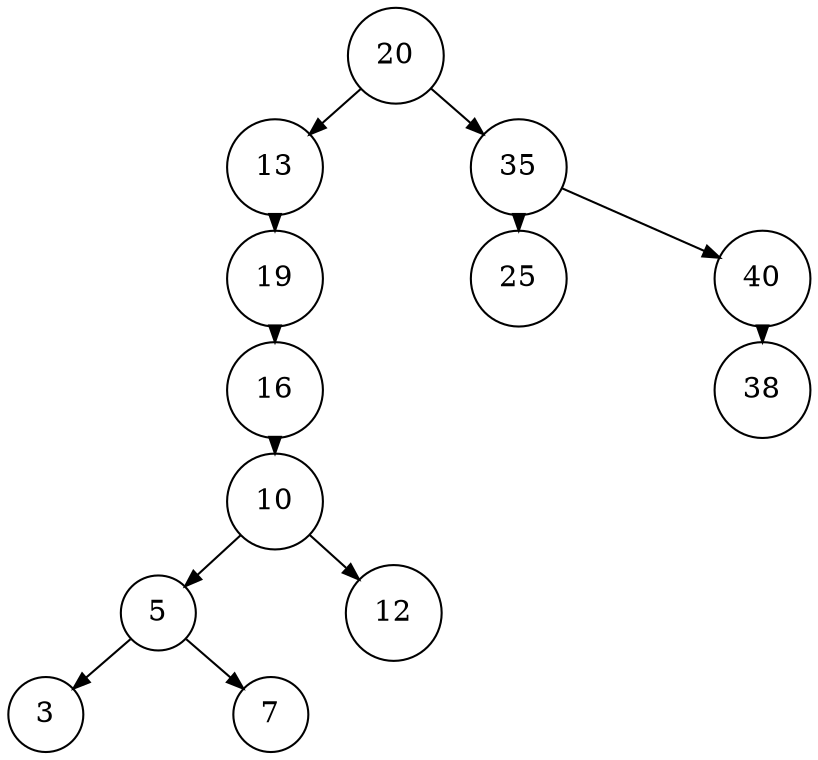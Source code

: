 digraph BST1d {
    nodesep=1;
    ranksep=0.1;
    margin=0;
    graph [ordering="out"]
    node [shape=circle];
    edge [arrowsize=0.8];
    20 -> 13;
    20 -> 35;
    16 -> 10;
    13 -> 19;
    35 -> 25;
    35 -> 40;
    10 -> 5;
    10 -> 12;
    19 -> 16 [side="left"];
    40 -> 38 [side="left"];
    5 -> 3;
    5 -> 7;
}